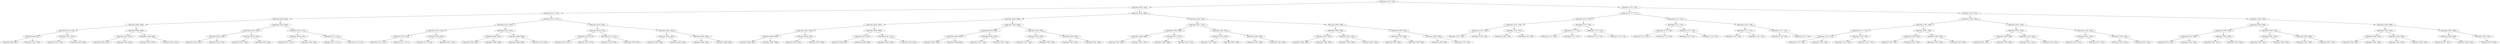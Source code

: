 digraph G{
501584792 [label="Node{data=[7701, 7701]}"]
501584792 -> 201494635
201494635 [label="Node{data=[5487, 5487]}"]
201494635 -> 905347697
905347697 [label="Node{data=[5174, 5174]}"]
905347697 -> 485352349
485352349 [label="Node{data=[4538, 4538]}"]
485352349 -> 757451467
757451467 [label="Node{data=[2894, 2894]}"]
757451467 -> 893163212
893163212 [label="Node{data=[2150, 2150]}"]
893163212 -> 878214928
878214928 [label="Node{data=[820, 820]}"]
878214928 -> 1205506829
1205506829 [label="Node{data=[808, 808]}"]
878214928 -> 1143630511
1143630511 [label="Node{data=[1128, 1128]}"]
893163212 -> 359734800
359734800 [label="Node{data=[2597, 2597]}"]
359734800 -> 1655067473
1655067473 [label="Node{data=[2413, 2413]}"]
359734800 -> 1912076019
1912076019 [label="Node{data=[2620, 2620]}"]
757451467 -> 1721730416
1721730416 [label="Node{data=[3638, 3638]}"]
1721730416 -> 2063828525
2063828525 [label="Node{data=[3451, 3451]}"]
2063828525 -> 737115847
737115847 [label="Node{data=[2955, 2955]}"]
2063828525 -> 1709266215
1709266215 [label="Node{data=[3620, 3620]}"]
1721730416 -> 2135943406
2135943406 [label="Node{data=[4266, 4266]}"]
2135943406 -> 412761028
412761028 [label="Node{data=[3876, 3876]}"]
2135943406 -> 1221818198
1221818198 [label="Node{data=[4531, 4531]}"]
485352349 -> 670321414
670321414 [label="Node{data=[5166, 5166]}"]
670321414 -> 670879630
670879630 [label="Node{data=[5162, 5162]}"]
670879630 -> 1861321902
1861321902 [label="Node{data=[5160, 5160]}"]
1861321902 -> 1036728289
1036728289 [label="Node{data=[5159, 5159]}"]
1861321902 -> 946009893
946009893 [label="Node{data=[5161, 5161]}"]
670879630 -> 2040782616
2040782616 [label="Node{data=[5164, 5164]}"]
2040782616 -> 454418550
454418550 [label="Node{data=[5163, 5163]}"]
2040782616 -> 2139470026
2139470026 [label="Node{data=[5165, 5165]}"]
670321414 -> 1358017472
1358017472 [label="Node{data=[5170, 5170]}"]
1358017472 -> 927854041
927854041 [label="Node{data=[5168, 5168]}"]
927854041 -> 57650454
57650454 [label="Node{data=[5167, 5167]}"]
927854041 -> 1367213657
1367213657 [label="Node{data=[5169, 5169]}"]
1358017472 -> 206360581
206360581 [label="Node{data=[5172, 5172]}"]
206360581 -> 1412945776
1412945776 [label="Node{data=[5171, 5171]}"]
206360581 -> 709806077
709806077 [label="Node{data=[5173, 5173]}"]
905347697 -> 195248163
195248163 [label="Node{data=[5471, 5471]}"]
195248163 -> 1627743658
1627743658 [label="Node{data=[5182, 5182]}"]
1627743658 -> 191079085
191079085 [label="Node{data=[5178, 5178]}"]
191079085 -> 1464794387
1464794387 [label="Node{data=[5176, 5176]}"]
1464794387 -> 1182600577
1182600577 [label="Node{data=[5175, 5175]}"]
1464794387 -> 211749073
211749073 [label="Node{data=[5177, 5177]}"]
191079085 -> 452965669
452965669 [label="Node{data=[5180, 5180]}"]
452965669 -> 981038348
981038348 [label="Node{data=[5179, 5179]}"]
452965669 -> 340158151
340158151 [label="Node{data=[5181, 5181]}"]
1627743658 -> 1617640734
1617640734 [label="Node{data=[5467, 5467]}"]
1617640734 -> 131787435
131787435 [label="Node{data=[5465, 5465]}"]
131787435 -> 1996107337
1996107337 [label="Node{data=[5464, 5464]}"]
131787435 -> 1370299919
1370299919 [label="Node{data=[5466, 5466]}"]
1617640734 -> 1754745577
1754745577 [label="Node{data=[5469, 5469]}"]
1754745577 -> 952662754
952662754 [label="Node{data=[5468, 5468]}"]
1754745577 -> 526877652
526877652 [label="Node{data=[5470, 5470]}"]
195248163 -> 646163281
646163281 [label="Node{data=[5479, 5479]}"]
646163281 -> 1955687786
1955687786 [label="Node{data=[5475, 5475]}"]
1955687786 -> 259327600
259327600 [label="Node{data=[5473, 5473]}"]
259327600 -> 749690217
749690217 [label="Node{data=[5472, 5472]}"]
259327600 -> 390967950
390967950 [label="Node{data=[5474, 5474]}"]
1955687786 -> 1757964080
1757964080 [label="Node{data=[5477, 5477]}"]
1757964080 -> 1328134879
1328134879 [label="Node{data=[5476, 5476]}"]
1757964080 -> 431743558
431743558 [label="Node{data=[5478, 5478]}"]
646163281 -> 1670965821
1670965821 [label="Node{data=[5483, 5483]}"]
1670965821 -> 1220735129
1220735129 [label="Node{data=[5481, 5481]}"]
1220735129 -> 1245664284
1245664284 [label="Node{data=[5480, 5480]}"]
1220735129 -> 214972111
214972111 [label="Node{data=[5482, 5482]}"]
1670965821 -> 683535466
683535466 [label="Node{data=[5485, 5485]}"]
683535466 -> 1998886876
1998886876 [label="Node{data=[5484, 5484]}"]
683535466 -> 1200333456
1200333456 [label="Node{data=[5486, 5486]}"]
201494635 -> 1256231648
1256231648 [label="Node{data=[7664, 7664]}"]
1256231648 -> 234482026
234482026 [label="Node{data=[5806, 5806]}"]
234482026 -> 1588594046
1588594046 [label="Node{data=[5495, 5495]}"]
1588594046 -> 1152754458
1152754458 [label="Node{data=[5491, 5491]}"]
1152754458 -> 168578814
168578814 [label="Node{data=[5489, 5489]}"]
168578814 -> 1216107628
1216107628 [label="Node{data=[5488, 5488]}"]
168578814 -> 381236200
381236200 [label="Node{data=[5490, 5490]}"]
1152754458 -> 2147348310
2147348310 [label="Node{data=[5493, 5493]}"]
2147348310 -> 393098729
393098729 [label="Node{data=[5492, 5492]}"]
2147348310 -> 1025236060
1025236060 [label="Node{data=[5494, 5494]}"]
1588594046 -> 1659018852
1659018852 [label="Node{data=[5499, 5499]}"]
1659018852 -> 1920289329
1920289329 [label="Node{data=[5497, 5497]}"]
1920289329 -> 349370603
349370603 [label="Node{data=[5496, 5496]}"]
1920289329 -> 2001223441
2001223441 [label="Node{data=[5498, 5498]}"]
1659018852 -> 19897890
19897890 [label="Node{data=[5501, 5501]}"]
19897890 -> 1507031284
1507031284 [label="Node{data=[5500, 5500]}"]
19897890 -> 1514526341
1514526341 [label="Node{data=[5502, 5502]}"]
234482026 -> 1824774763
1824774763 [label="Node{data=[7656, 7656]}"]
1824774763 -> 291538783
291538783 [label="Node{data=[6079, 6079]}"]
291538783 -> 1396066655
1396066655 [label="Node{data=[5893, 5893]}"]
1396066655 -> 666061890
666061890 [label="Node{data=[5826, 5826]}"]
1396066655 -> 1439816285
1439816285 [label="Node{data=[6036, 6036]}"]
291538783 -> 1084159431
1084159431 [label="Node{data=[7654, 7654]}"]
1084159431 -> 553857082
553857082 [label="Node{data=[7179, 7179]}"]
1084159431 -> 477079812
477079812 [label="Node{data=[7655, 7655]}"]
1824774763 -> 1203215334
1203215334 [label="Node{data=[7660, 7660]}"]
1203215334 -> 1882226202
1882226202 [label="Node{data=[7658, 7658]}"]
1882226202 -> 1208619718
1208619718 [label="Node{data=[7657, 7657]}"]
1882226202 -> 692888906
692888906 [label="Node{data=[7659, 7659]}"]
1203215334 -> 1381987118
1381987118 [label="Node{data=[7662, 7662]}"]
1381987118 -> 560728017
560728017 [label="Node{data=[7661, 7661]}"]
1381987118 -> 963165464
963165464 [label="Node{data=[7663, 7663]}"]
1256231648 -> 1975662986
1975662986 [label="Node{data=[7685, 7685]}"]
1975662986 -> 1546514975
1546514975 [label="Node{data=[7677, 7677]}"]
1546514975 -> 490611908
490611908 [label="Node{data=[7668, 7668]}"]
490611908 -> 1631771142
1631771142 [label="Node{data=[7666, 7666]}"]
1631771142 -> 86548941
86548941 [label="Node{data=[7665, 7665]}"]
1631771142 -> 916850301
916850301 [label="Node{data=[7667, 7667]}"]
490611908 -> 1515326569
1515326569 [label="Node{data=[7675, 7675]}"]
1515326569 -> 758611919
758611919 [label="Node{data=[7669, 7669]}"]
1515326569 -> 1842447725
1842447725 [label="Node{data=[7676, 7676]}"]
1546514975 -> 1807938372
1807938372 [label="Node{data=[7681, 7681]}"]
1807938372 -> 557423377
557423377 [label="Node{data=[7679, 7679]}"]
557423377 -> 937841150
937841150 [label="Node{data=[7678, 7678]}"]
557423377 -> 1459437698
1459437698 [label="Node{data=[7680, 7680]}"]
1807938372 -> 710529482
710529482 [label="Node{data=[7683, 7683]}"]
710529482 -> 1196762755
1196762755 [label="Node{data=[7682, 7682]}"]
710529482 -> 1111094838
1111094838 [label="Node{data=[7684, 7684]}"]
1975662986 -> 2130462627
2130462627 [label="Node{data=[7693, 7693]}"]
2130462627 -> 449777207
449777207 [label="Node{data=[7689, 7689]}"]
449777207 -> 1958761171
1958761171 [label="Node{data=[7687, 7687]}"]
1958761171 -> 2034602555
2034602555 [label="Node{data=[7686, 7686]}"]
1958761171 -> 1704461295
1704461295 [label="Node{data=[7688, 7688]}"]
449777207 -> 121898973
121898973 [label="Node{data=[7691, 7691]}"]
121898973 -> 1902418732
1902418732 [label="Node{data=[7690, 7690]}"]
121898973 -> 618990449
618990449 [label="Node{data=[7692, 7692]}"]
2130462627 -> 29881209
29881209 [label="Node{data=[7697, 7697]}"]
29881209 -> 647657075
647657075 [label="Node{data=[7695, 7695]}"]
647657075 -> 1936860279
1936860279 [label="Node{data=[7694, 7694]}"]
647657075 -> 2143291371
2143291371 [label="Node{data=[7696, 7696]}"]
29881209 -> 1092779857
1092779857 [label="Node{data=[7699, 7699]}"]
1092779857 -> 880718056
880718056 [label="Node{data=[7698, 7698]}"]
1092779857 -> 1447918476
1447918476 [label="Node{data=[7700, 7700]}"]
501584792 -> 692965873
692965873 [label="Node{data=[7733, 7733]}"]
692965873 -> 2076699518
2076699518 [label="Node{data=[7717, 7717]}"]
2076699518 -> 989855006
989855006 [label="Node{data=[7709, 7709]}"]
989855006 -> 122908886
122908886 [label="Node{data=[7705, 7705]}"]
122908886 -> 1079438228
1079438228 [label="Node{data=[7703, 7703]}"]
1079438228 -> 68056315
68056315 [label="Node{data=[7702, 7702]}"]
1079438228 -> 1104965225
1104965225 [label="Node{data=[7704, 7704]}"]
122908886 -> 1570071364
1570071364 [label="Node{data=[7707, 7707]}"]
1570071364 -> 719857961
719857961 [label="Node{data=[7706, 7706]}"]
1570071364 -> 1563830563
1563830563 [label="Node{data=[7708, 7708]}"]
989855006 -> 2143005642
2143005642 [label="Node{data=[7713, 7713]}"]
2143005642 -> 163735610
163735610 [label="Node{data=[7711, 7711]}"]
163735610 -> 1644738890
1644738890 [label="Node{data=[7710, 7710]}"]
163735610 -> 245099289
245099289 [label="Node{data=[7712, 7712]}"]
2143005642 -> 752678139
752678139 [label="Node{data=[7715, 7715]}"]
752678139 -> 918936290
918936290 [label="Node{data=[7714, 7714]}"]
752678139 -> 295761817
295761817 [label="Node{data=[7716, 7716]}"]
2076699518 -> 1085408663
1085408663 [label="Node{data=[7725, 7725]}"]
1085408663 -> 193092182
193092182 [label="Node{data=[7721, 7721]}"]
193092182 -> 327713550
327713550 [label="Node{data=[7719, 7719]}"]
327713550 -> 84058841
84058841 [label="Node{data=[7718, 7718]}"]
327713550 -> 1431081299
1431081299 [label="Node{data=[7720, 7720]}"]
193092182 -> 1275404614
1275404614 [label="Node{data=[7723, 7723]}"]
1275404614 -> 465718075
465718075 [label="Node{data=[7722, 7722]}"]
1275404614 -> 189150960
189150960 [label="Node{data=[7724, 7724]}"]
1085408663 -> 984737986
984737986 [label="Node{data=[7729, 7729]}"]
984737986 -> 1608245699
1608245699 [label="Node{data=[7727, 7727]}"]
1608245699 -> 1447686800
1447686800 [label="Node{data=[7726, 7726]}"]
1608245699 -> 1812115231
1812115231 [label="Node{data=[7728, 7728]}"]
984737986 -> 1505799589
1505799589 [label="Node{data=[7731, 7731]}"]
1505799589 -> 1494583975
1494583975 [label="Node{data=[7730, 7730]}"]
1505799589 -> 1079062119
1079062119 [label="Node{data=[7732, 7732]}"]
692965873 -> 961682213
961682213 [label="Node{data=[7822, 7822]}"]
961682213 -> 1705190447
1705190447 [label="Node{data=[7806, 7806]}"]
1705190447 -> 269929102
269929102 [label="Node{data=[7798, 7798]}"]
269929102 -> 1501428989
1501428989 [label="Node{data=[7737, 7737]}"]
1501428989 -> 1893683140
1893683140 [label="Node{data=[7735, 7735]}"]
1893683140 -> 211918764
211918764 [label="Node{data=[7734, 7734]}"]
1893683140 -> 709195276
709195276 [label="Node{data=[7736, 7736]}"]
1501428989 -> 476708269
476708269 [label="Node{data=[7739, 7739]}"]
476708269 -> 373432459
373432459 [label="Node{data=[7738, 7738]}"]
476708269 -> 379486480
379486480 [label="Node{data=[7797, 7797]}"]
269929102 -> 392851673
392851673 [label="Node{data=[7802, 7802]}"]
392851673 -> 1144877836
1144877836 [label="Node{data=[7800, 7800]}"]
1144877836 -> 1132217720
1132217720 [label="Node{data=[7799, 7799]}"]
1144877836 -> 562616838
562616838 [label="Node{data=[7801, 7801]}"]
392851673 -> 1705019990
1705019990 [label="Node{data=[7804, 7804]}"]
1705019990 -> 1252663549
1252663549 [label="Node{data=[7803, 7803]}"]
1705019990 -> 1801255765
1801255765 [label="Node{data=[7805, 7805]}"]
1705190447 -> 207836370
207836370 [label="Node{data=[7814, 7814]}"]
207836370 -> 1836092722
1836092722 [label="Node{data=[7810, 7810]}"]
1836092722 -> 1992746409
1992746409 [label="Node{data=[7808, 7808]}"]
1992746409 -> 2051817079
2051817079 [label="Node{data=[7807, 7807]}"]
1992746409 -> 1813983272
1813983272 [label="Node{data=[7809, 7809]}"]
1836092722 -> 99559812
99559812 [label="Node{data=[7812, 7812]}"]
99559812 -> 1145401149
1145401149 [label="Node{data=[7811, 7811]}"]
99559812 -> 1608605252
1608605252 [label="Node{data=[7813, 7813]}"]
207836370 -> 1248508896
1248508896 [label="Node{data=[7818, 7818]}"]
1248508896 -> 917837856
917837856 [label="Node{data=[7816, 7816]}"]
917837856 -> 1508287820
1508287820 [label="Node{data=[7815, 7815]}"]
917837856 -> 211862346
211862346 [label="Node{data=[7817, 7817]}"]
1248508896 -> 319474821
319474821 [label="Node{data=[7820, 7820]}"]
319474821 -> 232825564
232825564 [label="Node{data=[7819, 7819]}"]
319474821 -> 1631632105
1631632105 [label="Node{data=[7821, 7821]}"]
961682213 -> 1810927384
1810927384 [label="Node{data=[7838, 7838]}"]
1810927384 -> 786110471
786110471 [label="Node{data=[7830, 7830]}"]
786110471 -> 648395074
648395074 [label="Node{data=[7826, 7826]}"]
648395074 -> 1121376397
1121376397 [label="Node{data=[7824, 7824]}"]
1121376397 -> 758187904
758187904 [label="Node{data=[7823, 7823]}"]
1121376397 -> 1532766465
1532766465 [label="Node{data=[7825, 7825]}"]
648395074 -> 1345909889
1345909889 [label="Node{data=[7828, 7828]}"]
1345909889 -> 610159803
610159803 [label="Node{data=[7827, 7827]}"]
1345909889 -> 24531639
24531639 [label="Node{data=[7829, 7829]}"]
786110471 -> 995653561
995653561 [label="Node{data=[7834, 7834]}"]
995653561 -> 752025775
752025775 [label="Node{data=[7832, 7832]}"]
752025775 -> 2059319834
2059319834 [label="Node{data=[7831, 7831]}"]
752025775 -> 1231989776
1231989776 [label="Node{data=[7833, 7833]}"]
995653561 -> 838070075
838070075 [label="Node{data=[7836, 7836]}"]
838070075 -> 85022674
85022674 [label="Node{data=[7835, 7835]}"]
838070075 -> 175129344
175129344 [label="Node{data=[7837, 7837]}"]
1810927384 -> 918712434
918712434 [label="Node{data=[7846, 7846]}"]
918712434 -> 409389990
409389990 [label="Node{data=[7842, 7842]}"]
409389990 -> 398893247
398893247 [label="Node{data=[7840, 7840]}"]
398893247 -> 531007748
531007748 [label="Node{data=[7839, 7839]}"]
398893247 -> 985803618
985803618 [label="Node{data=[7841, 7841]}"]
409389990 -> 349695079
349695079 [label="Node{data=[7844, 7844]}"]
349695079 -> 909538586
909538586 [label="Node{data=[7843, 7843]}"]
349695079 -> 502477937
502477937 [label="Node{data=[7845, 7845]}"]
918712434 -> 910267798
910267798 [label="Node{data=[7850, 7850]}"]
910267798 -> 492762093
492762093 [label="Node{data=[7848, 7848]}"]
492762093 -> 407231481
407231481 [label="Node{data=[7847, 7847]}"]
492762093 -> 479278140
479278140 [label="Node{data=[7849, 7849]}"]
910267798 -> 642182941
642182941 [label="Node{data=[7851, 7851]}"]
642182941 -> 1290641827
1290641827 [label="Node{data=[8278, 8278]}"]
}